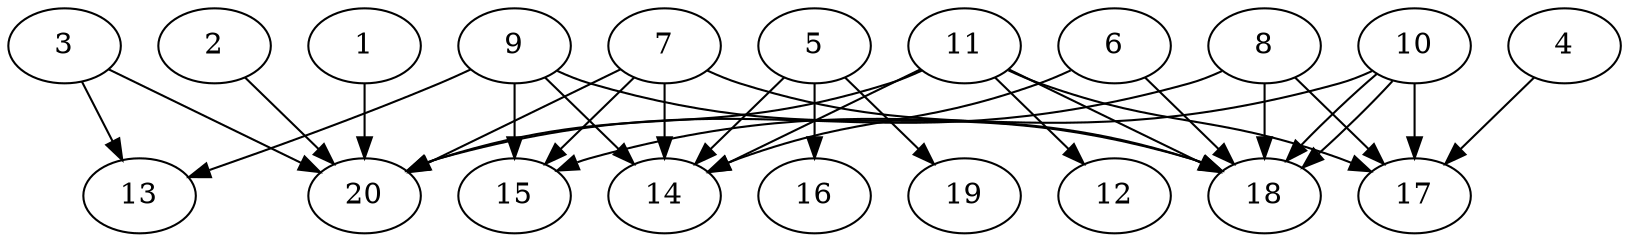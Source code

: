 // DAG automatically generated by daggen at Thu Oct  3 13:58:42 2019
// ./daggen --dot -n 20 --ccr 0.5 --fat 0.7 --regular 0.5 --density 0.6 --mindata 5242880 --maxdata 52428800 
digraph G {
  1 [size="61245440", alpha="0.13", expect_size="30622720"] 
  1 -> 20 [size ="30622720"]
  2 [size="60893184", alpha="0.15", expect_size="30446592"] 
  2 -> 20 [size ="30446592"]
  3 [size="81127424", alpha="0.12", expect_size="40563712"] 
  3 -> 13 [size ="40563712"]
  3 -> 20 [size ="40563712"]
  4 [size="33918976", alpha="0.11", expect_size="16959488"] 
  4 -> 17 [size ="16959488"]
  5 [size="53035008", alpha="0.10", expect_size="26517504"] 
  5 -> 14 [size ="26517504"]
  5 -> 16 [size ="26517504"]
  5 -> 19 [size ="26517504"]
  6 [size="45426688", alpha="0.16", expect_size="22713344"] 
  6 -> 14 [size ="22713344"]
  6 -> 18 [size ="22713344"]
  7 [size="50081792", alpha="0.08", expect_size="25040896"] 
  7 -> 14 [size ="25040896"]
  7 -> 15 [size ="25040896"]
  7 -> 18 [size ="25040896"]
  7 -> 20 [size ="25040896"]
  8 [size="69683200", alpha="0.07", expect_size="34841600"] 
  8 -> 17 [size ="34841600"]
  8 -> 18 [size ="34841600"]
  8 -> 20 [size ="34841600"]
  9 [size="95963136", alpha="0.04", expect_size="47981568"] 
  9 -> 13 [size ="47981568"]
  9 -> 14 [size ="47981568"]
  9 -> 15 [size ="47981568"]
  9 -> 18 [size ="47981568"]
  10 [size="24786944", alpha="0.03", expect_size="12393472"] 
  10 -> 15 [size ="12393472"]
  10 -> 17 [size ="12393472"]
  10 -> 18 [size ="12393472"]
  10 -> 18 [size ="12393472"]
  11 [size="90288128", alpha="0.04", expect_size="45144064"] 
  11 -> 12 [size ="45144064"]
  11 -> 14 [size ="45144064"]
  11 -> 17 [size ="45144064"]
  11 -> 18 [size ="45144064"]
  11 -> 20 [size ="45144064"]
  12 [size="54970368", alpha="0.15", expect_size="27485184"] 
  13 [size="29186048", alpha="0.12", expect_size="14593024"] 
  14 [size="86988800", alpha="0.00", expect_size="43494400"] 
  15 [size="44886016", alpha="0.10", expect_size="22443008"] 
  16 [size="89925632", alpha="0.15", expect_size="44962816"] 
  17 [size="69722112", alpha="0.17", expect_size="34861056"] 
  18 [size="12240896", alpha="0.10", expect_size="6120448"] 
  19 [size="45707264", alpha="0.15", expect_size="22853632"] 
  20 [size="63315968", alpha="0.00", expect_size="31657984"] 
}
